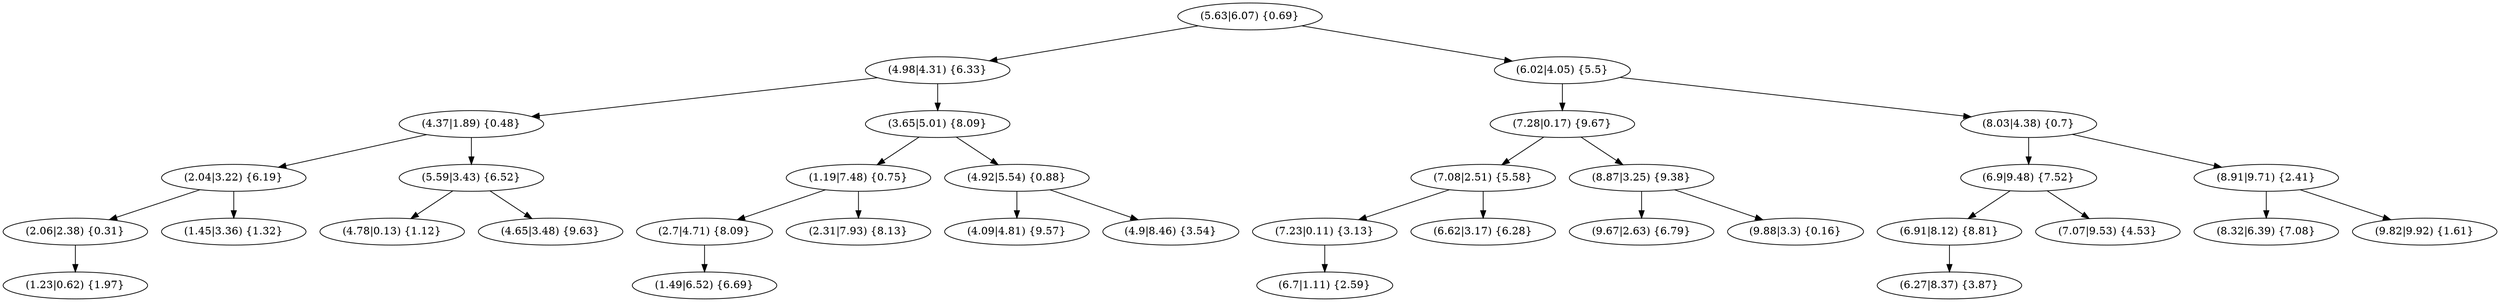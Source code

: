 digraph G {
  "(2.06|2.38) {0.31}"->"(1.23|0.62) {1.97}"
  "(2.04|3.22) {6.19}"->"(2.06|2.38) {0.31}"
  "(2.04|3.22) {6.19}"->"(1.45|3.36) {1.32}"
  "(4.37|1.89) {0.48}"->"(2.04|3.22) {6.19}"
  "(4.37|1.89) {0.48}"->"(5.59|3.43) {6.52}"
  "(5.59|3.43) {6.52}"->"(4.78|0.13) {1.12}"
  "(5.59|3.43) {6.52}"->"(4.65|3.48) {9.63}"
  "(4.98|4.31) {6.33}"->"(4.37|1.89) {0.48}"
  "(4.98|4.31) {6.33}"->"(3.65|5.01) {8.09}"
  "(2.7|4.71) {8.09}"->"(1.49|6.52) {6.69}"
  "(1.19|7.48) {0.75}"->"(2.7|4.71) {8.09}"
  "(1.19|7.48) {0.75}"->"(2.31|7.93) {8.13}"
  "(3.65|5.01) {8.09}"->"(1.19|7.48) {0.75}"
  "(3.65|5.01) {8.09}"->"(4.92|5.54) {0.88}"
  "(4.92|5.54) {0.88}"->"(4.09|4.81) {9.57}"
  "(4.92|5.54) {0.88}"->"(4.9|8.46) {3.54}"
  "(5.63|6.07) {0.69}"->"(4.98|4.31) {6.33}"
  "(5.63|6.07) {0.69}"->"(6.02|4.05) {5.5}"
  "(7.23|0.11) {3.13}"->"(6.7|1.11) {2.59}"
  "(7.08|2.51) {5.58}"->"(7.23|0.11) {3.13}"
  "(7.08|2.51) {5.58}"->"(6.62|3.17) {6.28}"
  "(7.28|0.17) {9.67}"->"(7.08|2.51) {5.58}"
  "(7.28|0.17) {9.67}"->"(8.87|3.25) {9.38}"
  "(8.87|3.25) {9.38}"->"(9.67|2.63) {6.79}"
  "(8.87|3.25) {9.38}"->"(9.88|3.3) {0.16}"
  "(6.02|4.05) {5.5}"->"(7.28|0.17) {9.67}"
  "(6.02|4.05) {5.5}"->"(8.03|4.38) {0.7}"
  "(6.91|8.12) {8.81}"->"(6.27|8.37) {3.87}"
  "(6.9|9.48) {7.52}"->"(6.91|8.12) {8.81}"
  "(6.9|9.48) {7.52}"->"(7.07|9.53) {4.53}"
  "(8.03|4.38) {0.7}"->"(6.9|9.48) {7.52}"
  "(8.03|4.38) {0.7}"->"(8.91|9.71) {2.41}"
  "(8.91|9.71) {2.41}"->"(8.32|6.39) {7.08}"
  "(8.91|9.71) {2.41}"->"(9.82|9.92) {1.61}"
}